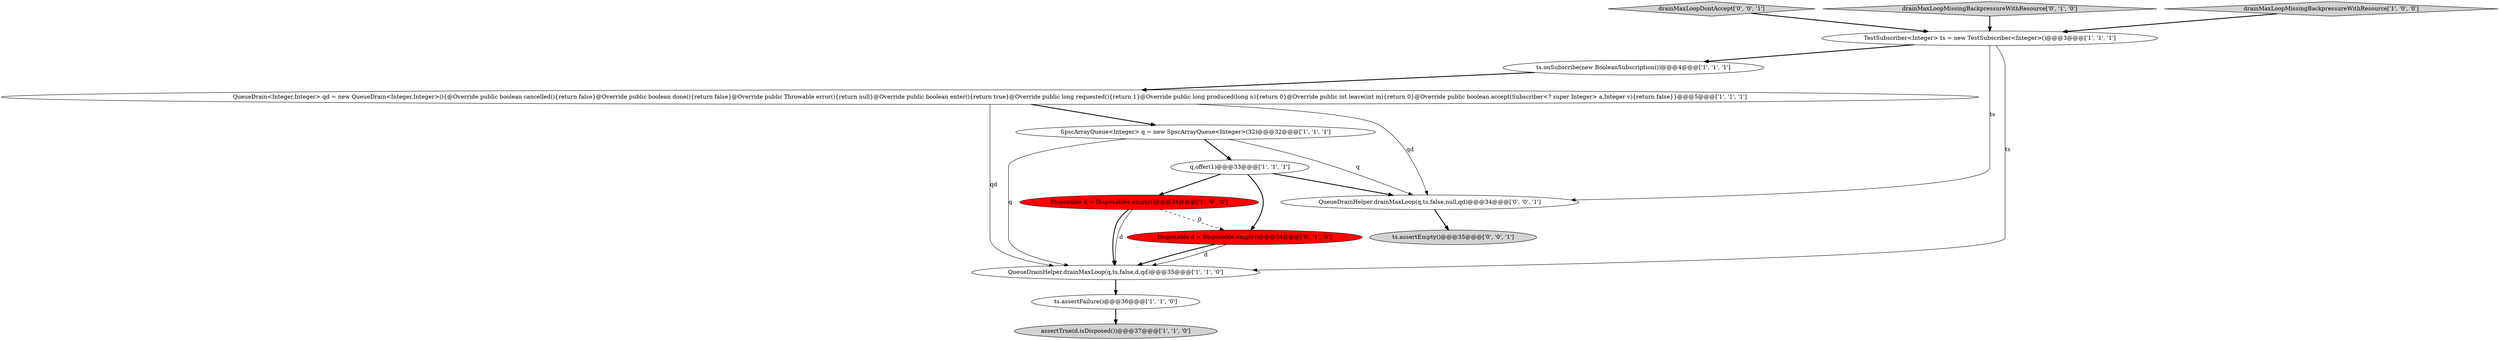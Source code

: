 digraph {
8 [style = filled, label = "assertTrue(d.isDisposed())@@@37@@@['1', '1', '0']", fillcolor = lightgray, shape = ellipse image = "AAA0AAABBB1BBB"];
13 [style = filled, label = "drainMaxLoopDontAccept['0', '0', '1']", fillcolor = lightgray, shape = diamond image = "AAA0AAABBB3BBB"];
5 [style = filled, label = "ts.assertFailure()@@@36@@@['1', '1', '0']", fillcolor = white, shape = ellipse image = "AAA0AAABBB1BBB"];
10 [style = filled, label = "drainMaxLoopMissingBackpressureWithResource['0', '1', '0']", fillcolor = lightgray, shape = diamond image = "AAA0AAABBB2BBB"];
2 [style = filled, label = "ts.onSubscribe(new BooleanSubscription())@@@4@@@['1', '1', '1']", fillcolor = white, shape = ellipse image = "AAA0AAABBB1BBB"];
4 [style = filled, label = "Disposable d = Disposables.empty()@@@34@@@['1', '0', '0']", fillcolor = red, shape = ellipse image = "AAA1AAABBB1BBB"];
11 [style = filled, label = "Disposable d = Disposable.empty()@@@34@@@['0', '1', '0']", fillcolor = red, shape = ellipse image = "AAA1AAABBB2BBB"];
3 [style = filled, label = "QueueDrain<Integer,Integer> qd = new QueueDrain<Integer,Integer>(){@Override public boolean cancelled(){return false}@Override public boolean done(){return false}@Override public Throwable error(){return null}@Override public boolean enter(){return true}@Override public long requested(){return 1}@Override public long produced(long n){return 0}@Override public int leave(int m){return 0}@Override public boolean accept(Subscriber<? super Integer> a,Integer v){return false}}@@@5@@@['1', '1', '1']", fillcolor = white, shape = ellipse image = "AAA0AAABBB1BBB"];
12 [style = filled, label = "ts.assertEmpty()@@@35@@@['0', '0', '1']", fillcolor = lightgray, shape = ellipse image = "AAA0AAABBB3BBB"];
6 [style = filled, label = "q.offer(1)@@@33@@@['1', '1', '1']", fillcolor = white, shape = ellipse image = "AAA0AAABBB1BBB"];
0 [style = filled, label = "SpscArrayQueue<Integer> q = new SpscArrayQueue<Integer>(32)@@@32@@@['1', '1', '1']", fillcolor = white, shape = ellipse image = "AAA0AAABBB1BBB"];
9 [style = filled, label = "drainMaxLoopMissingBackpressureWithResource['1', '0', '0']", fillcolor = lightgray, shape = diamond image = "AAA0AAABBB1BBB"];
14 [style = filled, label = "QueueDrainHelper.drainMaxLoop(q,ts,false,null,qd)@@@34@@@['0', '0', '1']", fillcolor = white, shape = ellipse image = "AAA0AAABBB3BBB"];
7 [style = filled, label = "QueueDrainHelper.drainMaxLoop(q,ts,false,d,qd)@@@35@@@['1', '1', '0']", fillcolor = white, shape = ellipse image = "AAA0AAABBB1BBB"];
1 [style = filled, label = "TestSubscriber<Integer> ts = new TestSubscriber<Integer>()@@@3@@@['1', '1', '1']", fillcolor = white, shape = ellipse image = "AAA0AAABBB1BBB"];
5->8 [style = bold, label=""];
1->14 [style = solid, label="ts"];
1->7 [style = solid, label="ts"];
0->6 [style = bold, label=""];
2->3 [style = bold, label=""];
0->14 [style = solid, label="q"];
4->7 [style = solid, label="d"];
13->1 [style = bold, label=""];
4->7 [style = bold, label=""];
3->0 [style = bold, label=""];
6->14 [style = bold, label=""];
6->4 [style = bold, label=""];
11->7 [style = solid, label="d"];
7->5 [style = bold, label=""];
0->7 [style = solid, label="q"];
6->11 [style = bold, label=""];
14->12 [style = bold, label=""];
3->14 [style = solid, label="qd"];
1->2 [style = bold, label=""];
4->11 [style = dashed, label="0"];
9->1 [style = bold, label=""];
10->1 [style = bold, label=""];
11->7 [style = bold, label=""];
3->7 [style = solid, label="qd"];
}
